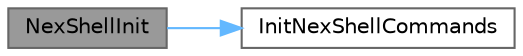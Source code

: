 digraph "NexShellInit"
{
 // LATEX_PDF_SIZE
  bgcolor="transparent";
  edge [fontname=Helvetica,fontsize=10,labelfontname=Helvetica,labelfontsize=10];
  node [fontname=Helvetica,fontsize=10,shape=box,height=0.2,width=0.4];
  rankdir="LR";
  Node1 [id="Node000001",label="NexShellInit",height=0.2,width=0.4,color="gray40", fillcolor="grey60", style="filled", fontcolor="black",tooltip="Initializes the NexShell."];
  Node1 -> Node2 [id="edge1_Node000001_Node000002",color="steelblue1",style="solid",tooltip=" "];
  Node2 [id="Node000002",label="InitNexShellCommands",height=0.2,width=0.4,color="grey40", fillcolor="white", style="filled",URL="$_nex_shell_commands_8h.html#a96b838883c6afe394f0c7529b5695a0d",tooltip="Initializes the user shell commands feature."];
}
